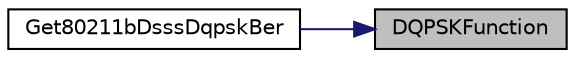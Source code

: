 digraph "DQPSKFunction"
{
 // LATEX_PDF_SIZE
  edge [fontname="Helvetica",fontsize="10",labelfontname="Helvetica",labelfontsize="10"];
  node [fontname="Helvetica",fontsize="10",shape=record];
  rankdir="RL";
  Node1 [label="DQPSKFunction",height=0.2,width=0.4,color="black", fillcolor="grey75", style="filled", fontcolor="black",tooltip=" "];
  Node1 -> Node2 [dir="back",color="midnightblue",fontsize="10",style="solid",fontname="Helvetica"];
  Node2 [label="Get80211bDsssDqpskBer",height=0.2,width=0.4,color="black", fillcolor="white", style="filled",URL="$80211b_8c.html#aefe7dc679b20db124f08c7c5d4c0d208",tooltip=" "];
}
